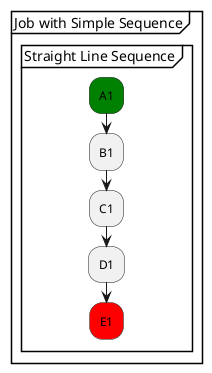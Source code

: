 /'

Tutorial - Simple Sequence Definition
  
'/

@startuml 
partition "Job with Simple Sequence" {
  group "Straight Line Sequence"
      #green:A1;
      :B1;
      :C1;
      :D1;
      #red:E1;
  end group
}
@enduml
